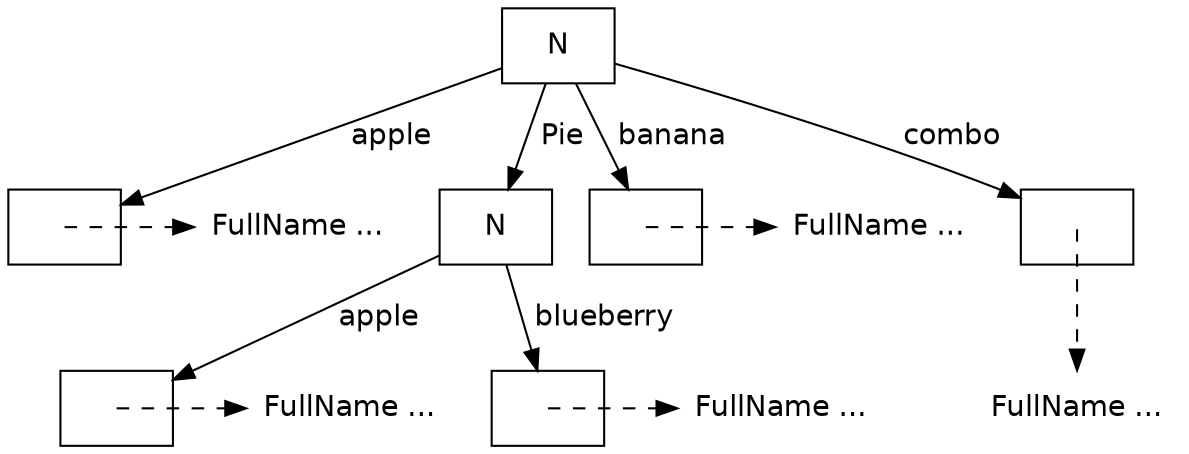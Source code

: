 digraph {
    graph [fontname="Helvetica"]
    node  [fontname="Helvetica"]
    edge  [fontname="Helvetica"]

    root [shape=box, label="N"]
    n1   [shape=box, label=""]
    n3   [shape=box, label="N"]
    n2   [shape=box, label=""]
    n4   [shape=box, label=""]
    n5   [shape=box, label=""]
    n6   [shape=box, label=""]
    v1   [shape=plaintext, label="FullName ..."]
    v2   [shape=plaintext, label="FullName ..."]
    v4   [shape=plaintext, label="FullName ..."]
    v5   [shape=plaintext, label="FullName ..."]
    v6   [shape=plaintext, label="FullName ..."]

    {rank=same n1 v1}
    {rank=same n2 v2}
    {rank=same n4 v4}
    {rank=same n5 v5}

    root -> n1 [label=" apple"]
    root -> n2 [label=" banana"]
    root -> n3 [label=" Pie"]
    root -> n6 [label=" combo"]
    n3   -> n4 [label=" apple"]
    n3   -> n5 [label=" blueberry"]
    n1   -> v1 [style=dashed, tailclip=false]
    n2   -> v2 [style=dashed, tailclip=false]
    n4   -> v4 [style=dashed, tailclip=false]
    n5   -> v5 [style=dashed, tailclip=false]
    n6   -> v6 [style=dashed, tailclip=false]
}
